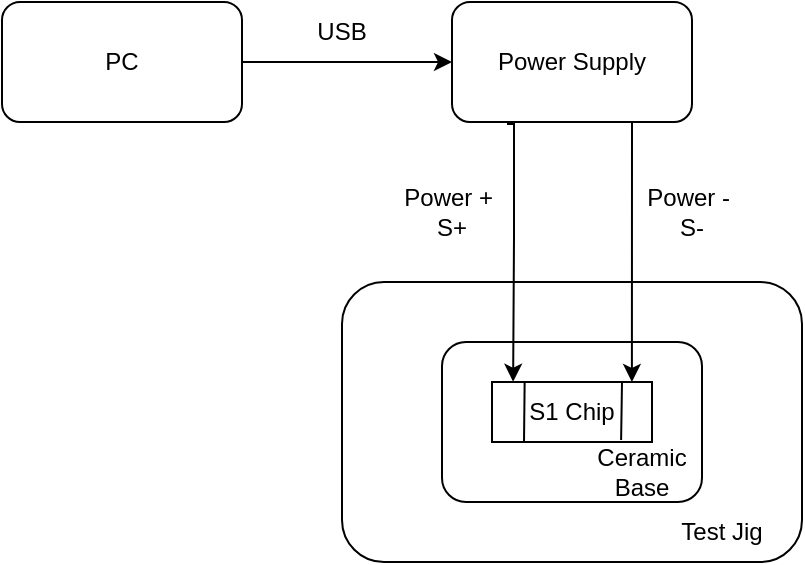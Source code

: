 <mxfile version="22.1.7" type="github">
  <diagram name="Page-1" id="0G92oEZMipudxBG6glOt">
    <mxGraphModel dx="724" dy="440" grid="1" gridSize="10" guides="1" tooltips="1" connect="1" arrows="1" fold="1" page="1" pageScale="1" pageWidth="850" pageHeight="1100" math="0" shadow="0">
      <root>
        <mxCell id="0" />
        <mxCell id="1" parent="0" />
        <mxCell id="2-yaAu58IXJvG5ogJHRz-4" style="edgeStyle=orthogonalEdgeStyle;rounded=0;orthogonalLoop=1;jettySize=auto;html=1;entryX=0;entryY=0.5;entryDx=0;entryDy=0;" edge="1" parent="1" source="2-yaAu58IXJvG5ogJHRz-1" target="2-yaAu58IXJvG5ogJHRz-2">
          <mxGeometry relative="1" as="geometry" />
        </mxCell>
        <mxCell id="2-yaAu58IXJvG5ogJHRz-1" value="PC" style="rounded=1;whiteSpace=wrap;html=1;" vertex="1" parent="1">
          <mxGeometry x="210" y="270" width="120" height="60" as="geometry" />
        </mxCell>
        <mxCell id="2-yaAu58IXJvG5ogJHRz-2" value="Power Supply" style="rounded=1;whiteSpace=wrap;html=1;" vertex="1" parent="1">
          <mxGeometry x="435" y="270" width="120" height="60" as="geometry" />
        </mxCell>
        <mxCell id="2-yaAu58IXJvG5ogJHRz-3" value="" style="rounded=1;whiteSpace=wrap;html=1;" vertex="1" parent="1">
          <mxGeometry x="380" y="410" width="230" height="140" as="geometry" />
        </mxCell>
        <mxCell id="2-yaAu58IXJvG5ogJHRz-5" value="USB" style="text;html=1;strokeColor=none;fillColor=none;align=center;verticalAlign=middle;whiteSpace=wrap;rounded=0;" vertex="1" parent="1">
          <mxGeometry x="350" y="270" width="60" height="30" as="geometry" />
        </mxCell>
        <mxCell id="2-yaAu58IXJvG5ogJHRz-6" value="Test Jig" style="text;html=1;strokeColor=none;fillColor=none;align=center;verticalAlign=middle;whiteSpace=wrap;rounded=0;" vertex="1" parent="1">
          <mxGeometry x="540" y="520" width="60" height="30" as="geometry" />
        </mxCell>
        <mxCell id="2-yaAu58IXJvG5ogJHRz-8" value="" style="rounded=1;whiteSpace=wrap;html=1;" vertex="1" parent="1">
          <mxGeometry x="430" y="440" width="130" height="80" as="geometry" />
        </mxCell>
        <mxCell id="2-yaAu58IXJvG5ogJHRz-9" value="Ceramic&lt;br style=&quot;border-color: var(--border-color);&quot;&gt;Base" style="text;html=1;strokeColor=none;fillColor=none;align=center;verticalAlign=middle;whiteSpace=wrap;rounded=0;" vertex="1" parent="1">
          <mxGeometry x="500" y="490" width="60" height="30" as="geometry" />
        </mxCell>
        <mxCell id="2-yaAu58IXJvG5ogJHRz-10" value="S1 Chip" style="rounded=0;whiteSpace=wrap;html=1;" vertex="1" parent="1">
          <mxGeometry x="455" y="460" width="80" height="30" as="geometry" />
        </mxCell>
        <mxCell id="2-yaAu58IXJvG5ogJHRz-14" style="edgeStyle=orthogonalEdgeStyle;rounded=0;orthogonalLoop=1;jettySize=auto;html=1;entryX=0.733;entryY=0.25;entryDx=0;entryDy=0;entryPerimeter=0;" edge="1" parent="1">
          <mxGeometry relative="1" as="geometry">
            <mxPoint x="480.0" y="330" as="sourcePoint" />
            <mxPoint x="524.95" y="460.0" as="targetPoint" />
            <Array as="points">
              <mxPoint x="525" y="330" />
            </Array>
          </mxGeometry>
        </mxCell>
        <mxCell id="2-yaAu58IXJvG5ogJHRz-15" style="edgeStyle=orthogonalEdgeStyle;rounded=0;orthogonalLoop=1;jettySize=auto;html=1;entryX=0.132;entryY=-0.004;entryDx=0;entryDy=0;entryPerimeter=0;" edge="1" parent="1" target="2-yaAu58IXJvG5ogJHRz-10">
          <mxGeometry relative="1" as="geometry">
            <mxPoint x="464" y="330" as="sourcePoint" />
            <mxPoint x="476.95" y="388.32" as="targetPoint" />
            <Array as="points">
              <mxPoint x="463" y="330" />
              <mxPoint x="466" y="331" />
              <mxPoint x="466" y="388" />
              <mxPoint x="466" y="388" />
            </Array>
          </mxGeometry>
        </mxCell>
        <mxCell id="2-yaAu58IXJvG5ogJHRz-16" value="Power +&amp;nbsp; S+" style="text;html=1;strokeColor=none;fillColor=none;align=center;verticalAlign=middle;whiteSpace=wrap;rounded=0;" vertex="1" parent="1">
          <mxGeometry x="410" y="360" width="50" height="30" as="geometry" />
        </mxCell>
        <mxCell id="2-yaAu58IXJvG5ogJHRz-17" value="Power -&amp;nbsp; S-" style="text;html=1;strokeColor=none;fillColor=none;align=center;verticalAlign=middle;whiteSpace=wrap;rounded=0;rotation=0;" vertex="1" parent="1">
          <mxGeometry x="530" y="360" width="50" height="30" as="geometry" />
        </mxCell>
        <mxCell id="2-yaAu58IXJvG5ogJHRz-18" value="" style="endArrow=none;html=1;rounded=0;exitX=0.2;exitY=1.007;exitDx=0;exitDy=0;exitPerimeter=0;entryX=0.204;entryY=0.011;entryDx=0;entryDy=0;entryPerimeter=0;" edge="1" parent="1" source="2-yaAu58IXJvG5ogJHRz-10" target="2-yaAu58IXJvG5ogJHRz-10">
          <mxGeometry width="50" height="50" relative="1" as="geometry">
            <mxPoint x="380" y="400" as="sourcePoint" />
            <mxPoint x="430" y="350" as="targetPoint" />
          </mxGeometry>
        </mxCell>
        <mxCell id="2-yaAu58IXJvG5ogJHRz-19" value="" style="endArrow=none;html=1;rounded=0;exitX=0.807;exitY=0.967;exitDx=0;exitDy=0;exitPerimeter=0;entryX=0.194;entryY=0.087;entryDx=0;entryDy=0;entryPerimeter=0;" edge="1" parent="1" source="2-yaAu58IXJvG5ogJHRz-10">
          <mxGeometry width="50" height="50" relative="1" as="geometry">
            <mxPoint x="520" y="487" as="sourcePoint" />
            <mxPoint x="520" y="460" as="targetPoint" />
          </mxGeometry>
        </mxCell>
      </root>
    </mxGraphModel>
  </diagram>
</mxfile>
